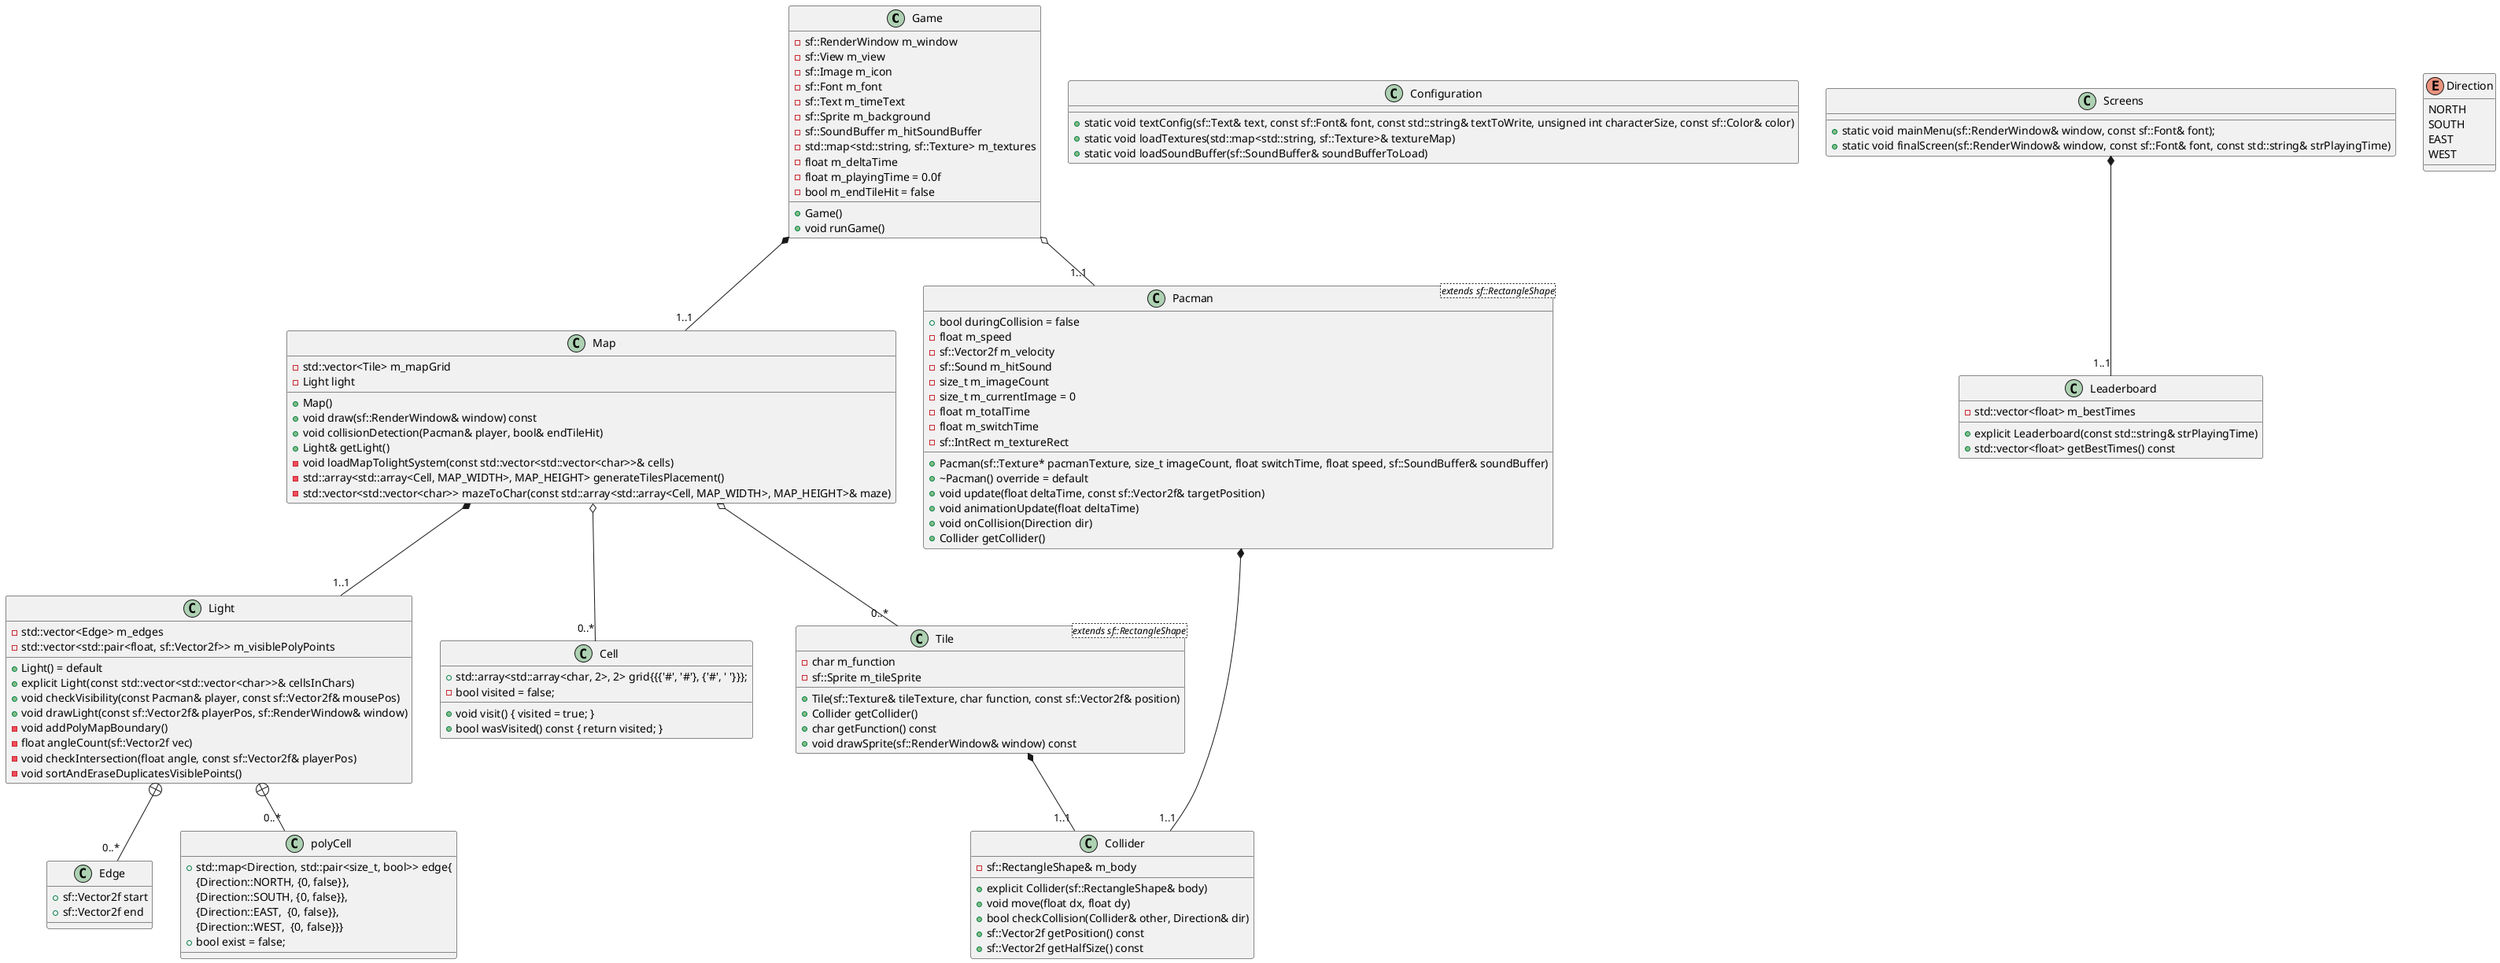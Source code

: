@startuml Projekt PSiO

class Game {
    +Game()
    +void runGame()
    -sf::RenderWindow m_window
    -sf::View m_view
    -sf::Image m_icon
    -sf::Font m_font
    -sf::Text m_timeText
    -sf::Sprite m_background
    -sf::SoundBuffer m_hitSoundBuffer
    -std::map<std::string, sf::Texture> m_textures
    -float m_deltaTime
    -float m_playingTime = 0.0f
    -bool m_endTileHit = false
}

class Map {
    +Map()
    +void draw(sf::RenderWindow& window) const
    +void collisionDetection(Pacman& player, bool& endTileHit)
    +Light& getLight()
    -std::vector<Tile> m_mapGrid
    -Light light
    -void loadMapTolightSystem(const std::vector<std::vector<char>>& cells)
    -std::array<std::array<Cell, MAP_WIDTH>, MAP_HEIGHT> generateTilesPlacement()
    -std::vector<std::vector<char>> mazeToChar(const std::array<std::array<Cell, MAP_WIDTH>, MAP_HEIGHT>& maze)
}

class Light {
    +Light() = default
    +explicit Light(const std::vector<std::vector<char>>& cellsInChars)
    +void checkVisibility(const Pacman& player, const sf::Vector2f& mousePos)
    +void drawLight(const sf::Vector2f& playerPos, sf::RenderWindow& window)
    -std::vector<Edge> m_edges
    -std::vector<std::pair<float, sf::Vector2f>> m_visiblePolyPoints
    -void addPolyMapBoundary()
    -float angleCount(sf::Vector2f vec)
    -void checkIntersection(float angle, const sf::Vector2f& playerPos)
    -void sortAndEraseDuplicatesVisiblePoints()
}

class Edge {
    +sf::Vector2f start
    +sf::Vector2f end
}

class polyCell {
    +std::map<Direction, std::pair<size_t, bool>> edge{
        {Direction::NORTH, {0, false}},
        {Direction::SOUTH, {0, false}},
        {Direction::EAST,  {0, false}},
        {Direction::WEST,  {0, false}}}
    +bool exist = false;
}

class Cell {
    +std::array<std::array<char, 2>, 2> grid{{{'#', '#'}, {'#', ' '}}};
    +void visit() { visited = true; }
    +bool wasVisited() const { return visited; }
    -bool visited = false;
}

class Collider {
    +explicit Collider(sf::RectangleShape& body)
    +void move(float dx, float dy)
    +bool checkCollision(Collider& other, Direction& dir)
    +sf::Vector2f getPosition() const
    +sf::Vector2f getHalfSize() const
    -sf::RectangleShape& m_body
}

class Configuration {
    +static void textConfig(sf::Text& text, const sf::Font& font, const std::string& textToWrite, unsigned int characterSize, const sf::Color& color)
    +static void loadTextures(std::map<std::string, sf::Texture>& textureMap)
    +static void loadSoundBuffer(sf::SoundBuffer& soundBufferToLoad)
}

class Leaderboard {
    +explicit Leaderboard(const std::string& strPlayingTime)
    +std::vector<float> getBestTimes() const
    -std::vector<float> m_bestTimes
}

class Pacman <extends sf::RectangleShape> {
    +Pacman(sf::Texture* pacmanTexture, size_t imageCount, float switchTime, float speed, sf::SoundBuffer& soundBuffer)
    +~Pacman() override = default
    +void update(float deltaTime, const sf::Vector2f& targetPosition)
    +void animationUpdate(float deltaTime)
    +void onCollision(Direction dir)
    +Collider getCollider()
    +bool duringCollision = false
    -float m_speed
    -sf::Vector2f m_velocity
    -sf::Sound m_hitSound
    -size_t m_imageCount
    -size_t m_currentImage = 0
    -float m_totalTime
    -float m_switchTime
    -sf::IntRect m_textureRect
}

class Screens {
    +static void mainMenu(sf::RenderWindow& window, const sf::Font& font);
    +static void finalScreen(sf::RenderWindow& window, const sf::Font& font, const std::string& strPlayingTime)
}

class Tile <extends sf::RectangleShape> {
    +Tile(sf::Texture& tileTexture, char function, const sf::Vector2f& position)
    +Collider getCollider()
    +char getFunction() const
    +void drawSprite(sf::RenderWindow& window) const
    -char m_function
    -sf::Sprite m_tileSprite
}

enum Direction{
    NORTH
    SOUTH
    EAST
    WEST
}

Game o-- "1..1" Pacman
Game *-- "1..1" Map

Map *-- "1..1" Light
Map o-- "0..*" Cell
Map o-- "0..*" Tile

Light +-- "0..*" polyCell
Light +-- "0..*" Edge

Pacman *-- "1..1" Collider
Tile *-- "1..1" Collider

Screens *-- "1..1"Leaderboard
@enduml
